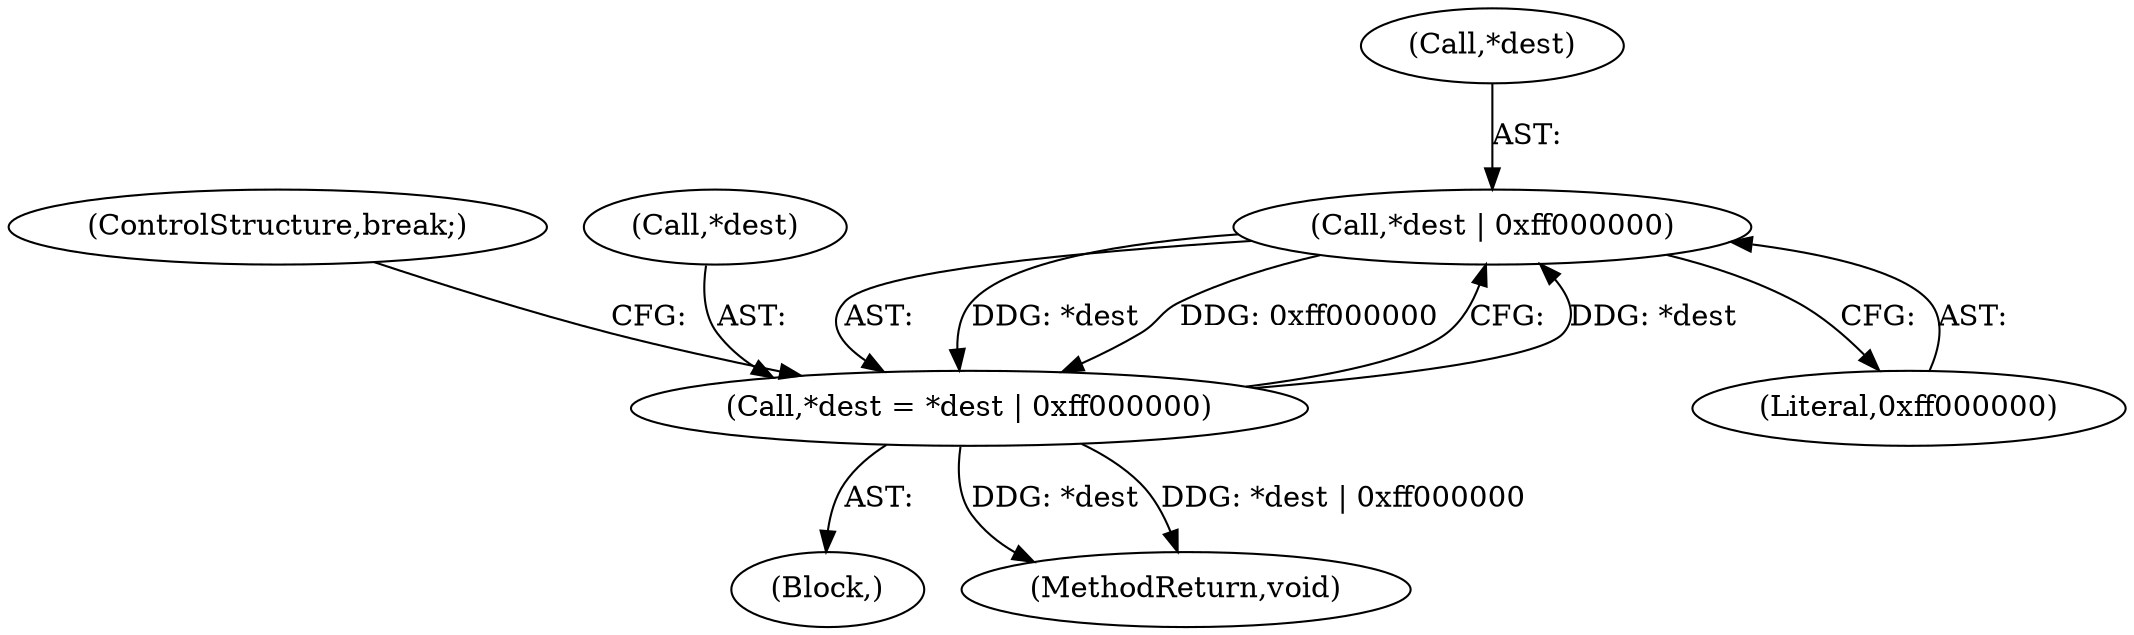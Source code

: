 digraph "0_poppler_7b2d314a61fd0e12f47c62996cb49ec0d1ba747a@pointer" {
"1000229" [label="(Call,*dest | 0xff000000)"];
"1000226" [label="(Call,*dest = *dest | 0xff000000)"];
"1000229" [label="(Call,*dest | 0xff000000)"];
"1000233" [label="(ControlStructure,break;)"];
"1000229" [label="(Call,*dest | 0xff000000)"];
"1000226" [label="(Call,*dest = *dest | 0xff000000)"];
"1000227" [label="(Call,*dest)"];
"1000225" [label="(Block,)"];
"1000232" [label="(Literal,0xff000000)"];
"1000230" [label="(Call,*dest)"];
"1000348" [label="(MethodReturn,void)"];
"1000229" -> "1000226"  [label="AST: "];
"1000229" -> "1000232"  [label="CFG: "];
"1000230" -> "1000229"  [label="AST: "];
"1000232" -> "1000229"  [label="AST: "];
"1000226" -> "1000229"  [label="CFG: "];
"1000229" -> "1000226"  [label="DDG: *dest"];
"1000229" -> "1000226"  [label="DDG: 0xff000000"];
"1000226" -> "1000229"  [label="DDG: *dest"];
"1000226" -> "1000225"  [label="AST: "];
"1000227" -> "1000226"  [label="AST: "];
"1000233" -> "1000226"  [label="CFG: "];
"1000226" -> "1000348"  [label="DDG: *dest"];
"1000226" -> "1000348"  [label="DDG: *dest | 0xff000000"];
}
